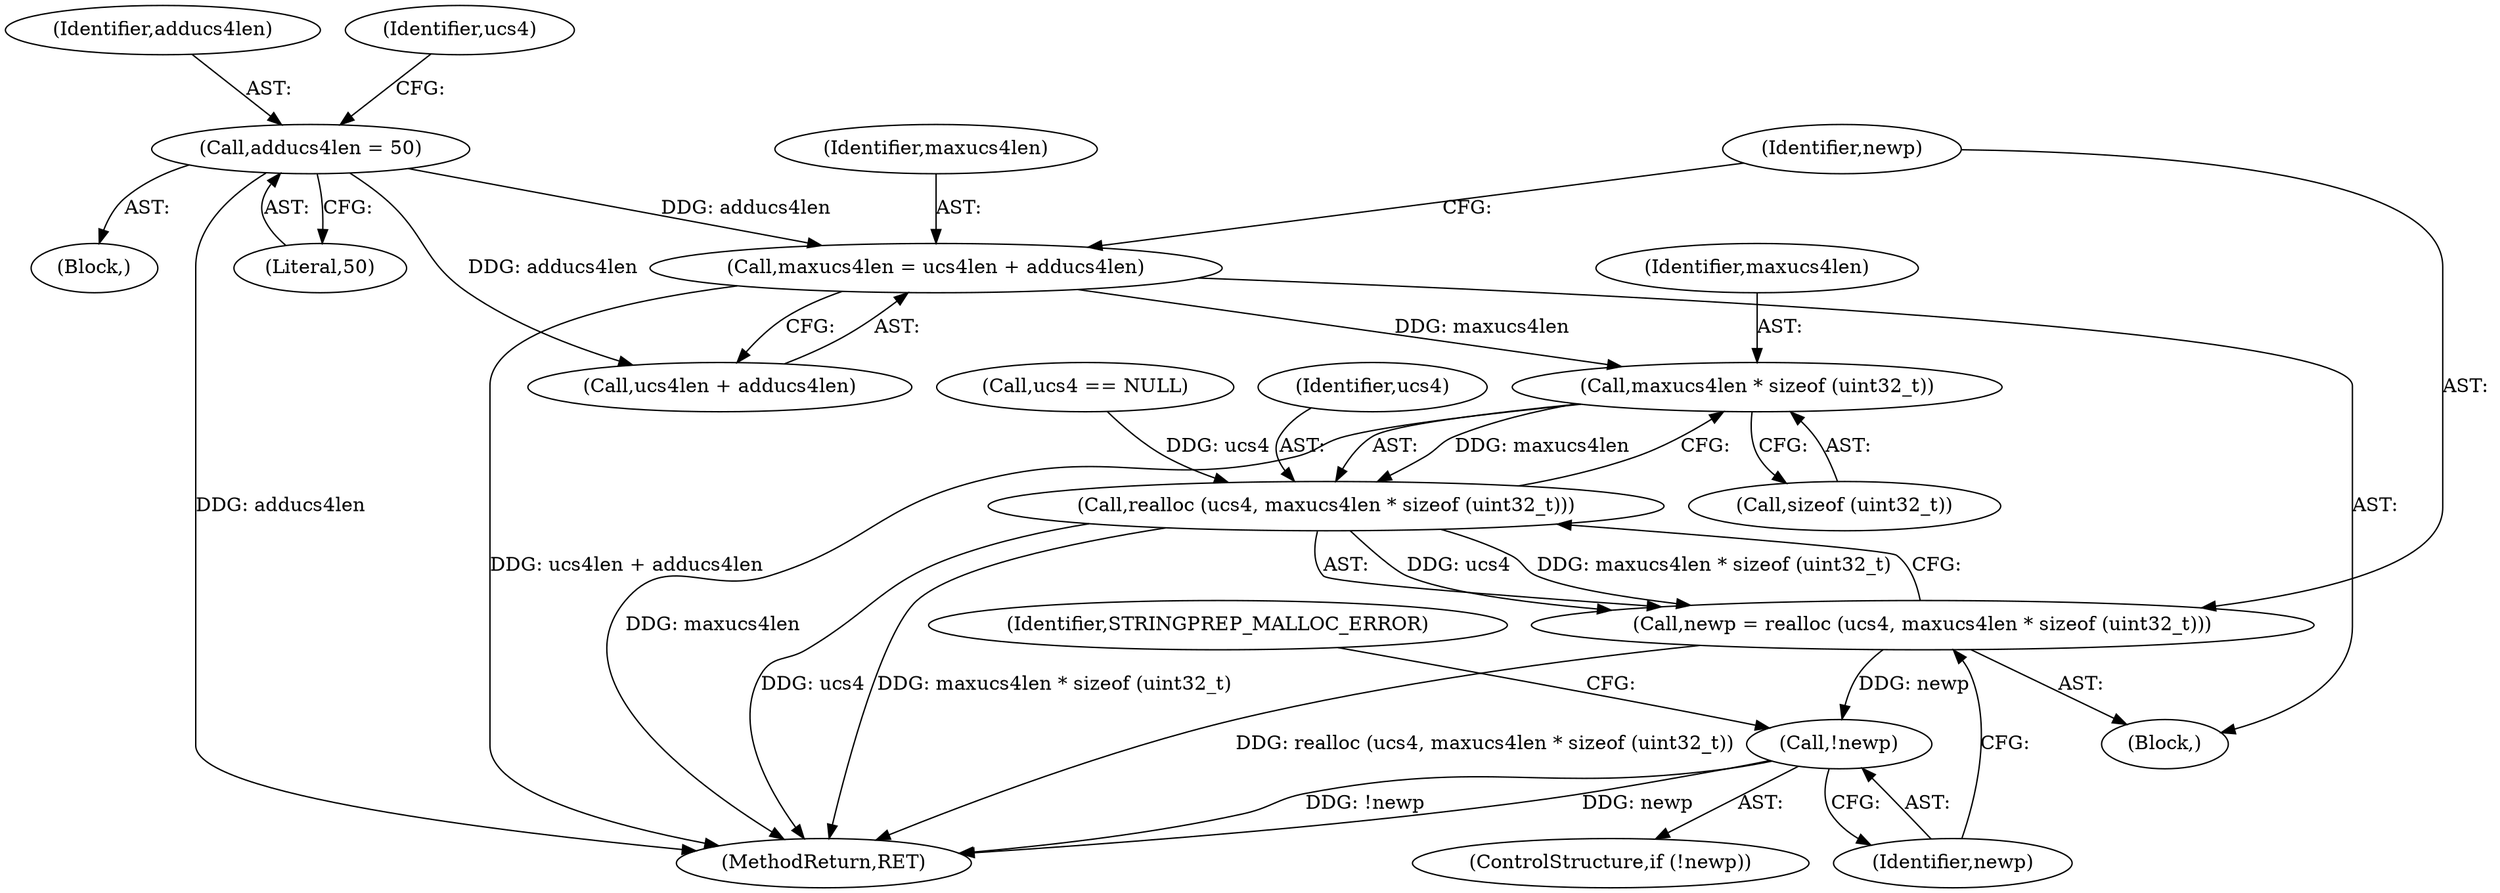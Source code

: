 digraph "0_savannah_2e97c2796581c27213962c77f5a8571a598f9a2e_1@integer" {
"1000140" [label="(Call,maxucs4len = ucs4len + adducs4len)"];
"1000118" [label="(Call,adducs4len = 50)"];
"1000149" [label="(Call,maxucs4len * sizeof (uint32_t))"];
"1000147" [label="(Call,realloc (ucs4, maxucs4len * sizeof (uint32_t)))"];
"1000145" [label="(Call,newp = realloc (ucs4, maxucs4len * sizeof (uint32_t)))"];
"1000154" [label="(Call,!newp)"];
"1000146" [label="(Identifier,newp)"];
"1000154" [label="(Call,!newp)"];
"1000118" [label="(Call,adducs4len = 50)"];
"1000155" [label="(Identifier,newp)"];
"1000145" [label="(Call,newp = realloc (ucs4, maxucs4len * sizeof (uint32_t)))"];
"1000135" [label="(Call,ucs4 == NULL)"];
"1000173" [label="(MethodReturn,RET)"];
"1000149" [label="(Call,maxucs4len * sizeof (uint32_t))"];
"1000119" [label="(Identifier,adducs4len)"];
"1000122" [label="(Block,)"];
"1000141" [label="(Identifier,maxucs4len)"];
"1000120" [label="(Literal,50)"];
"1000157" [label="(Identifier,STRINGPREP_MALLOC_ERROR)"];
"1000148" [label="(Identifier,ucs4)"];
"1000153" [label="(ControlStructure,if (!newp))"];
"1000105" [label="(Block,)"];
"1000147" [label="(Call,realloc (ucs4, maxucs4len * sizeof (uint32_t)))"];
"1000151" [label="(Call,sizeof (uint32_t))"];
"1000142" [label="(Call,ucs4len + adducs4len)"];
"1000140" [label="(Call,maxucs4len = ucs4len + adducs4len)"];
"1000125" [label="(Identifier,ucs4)"];
"1000150" [label="(Identifier,maxucs4len)"];
"1000140" -> "1000122"  [label="AST: "];
"1000140" -> "1000142"  [label="CFG: "];
"1000141" -> "1000140"  [label="AST: "];
"1000142" -> "1000140"  [label="AST: "];
"1000146" -> "1000140"  [label="CFG: "];
"1000140" -> "1000173"  [label="DDG: ucs4len + adducs4len"];
"1000118" -> "1000140"  [label="DDG: adducs4len"];
"1000140" -> "1000149"  [label="DDG: maxucs4len"];
"1000118" -> "1000105"  [label="AST: "];
"1000118" -> "1000120"  [label="CFG: "];
"1000119" -> "1000118"  [label="AST: "];
"1000120" -> "1000118"  [label="AST: "];
"1000125" -> "1000118"  [label="CFG: "];
"1000118" -> "1000173"  [label="DDG: adducs4len"];
"1000118" -> "1000142"  [label="DDG: adducs4len"];
"1000149" -> "1000147"  [label="AST: "];
"1000149" -> "1000151"  [label="CFG: "];
"1000150" -> "1000149"  [label="AST: "];
"1000151" -> "1000149"  [label="AST: "];
"1000147" -> "1000149"  [label="CFG: "];
"1000149" -> "1000173"  [label="DDG: maxucs4len"];
"1000149" -> "1000147"  [label="DDG: maxucs4len"];
"1000147" -> "1000145"  [label="AST: "];
"1000148" -> "1000147"  [label="AST: "];
"1000145" -> "1000147"  [label="CFG: "];
"1000147" -> "1000173"  [label="DDG: maxucs4len * sizeof (uint32_t)"];
"1000147" -> "1000173"  [label="DDG: ucs4"];
"1000147" -> "1000145"  [label="DDG: ucs4"];
"1000147" -> "1000145"  [label="DDG: maxucs4len * sizeof (uint32_t)"];
"1000135" -> "1000147"  [label="DDG: ucs4"];
"1000145" -> "1000122"  [label="AST: "];
"1000146" -> "1000145"  [label="AST: "];
"1000155" -> "1000145"  [label="CFG: "];
"1000145" -> "1000173"  [label="DDG: realloc (ucs4, maxucs4len * sizeof (uint32_t))"];
"1000145" -> "1000154"  [label="DDG: newp"];
"1000154" -> "1000153"  [label="AST: "];
"1000154" -> "1000155"  [label="CFG: "];
"1000155" -> "1000154"  [label="AST: "];
"1000157" -> "1000154"  [label="CFG: "];
"1000154" -> "1000173"  [label="DDG: !newp"];
"1000154" -> "1000173"  [label="DDG: newp"];
}
